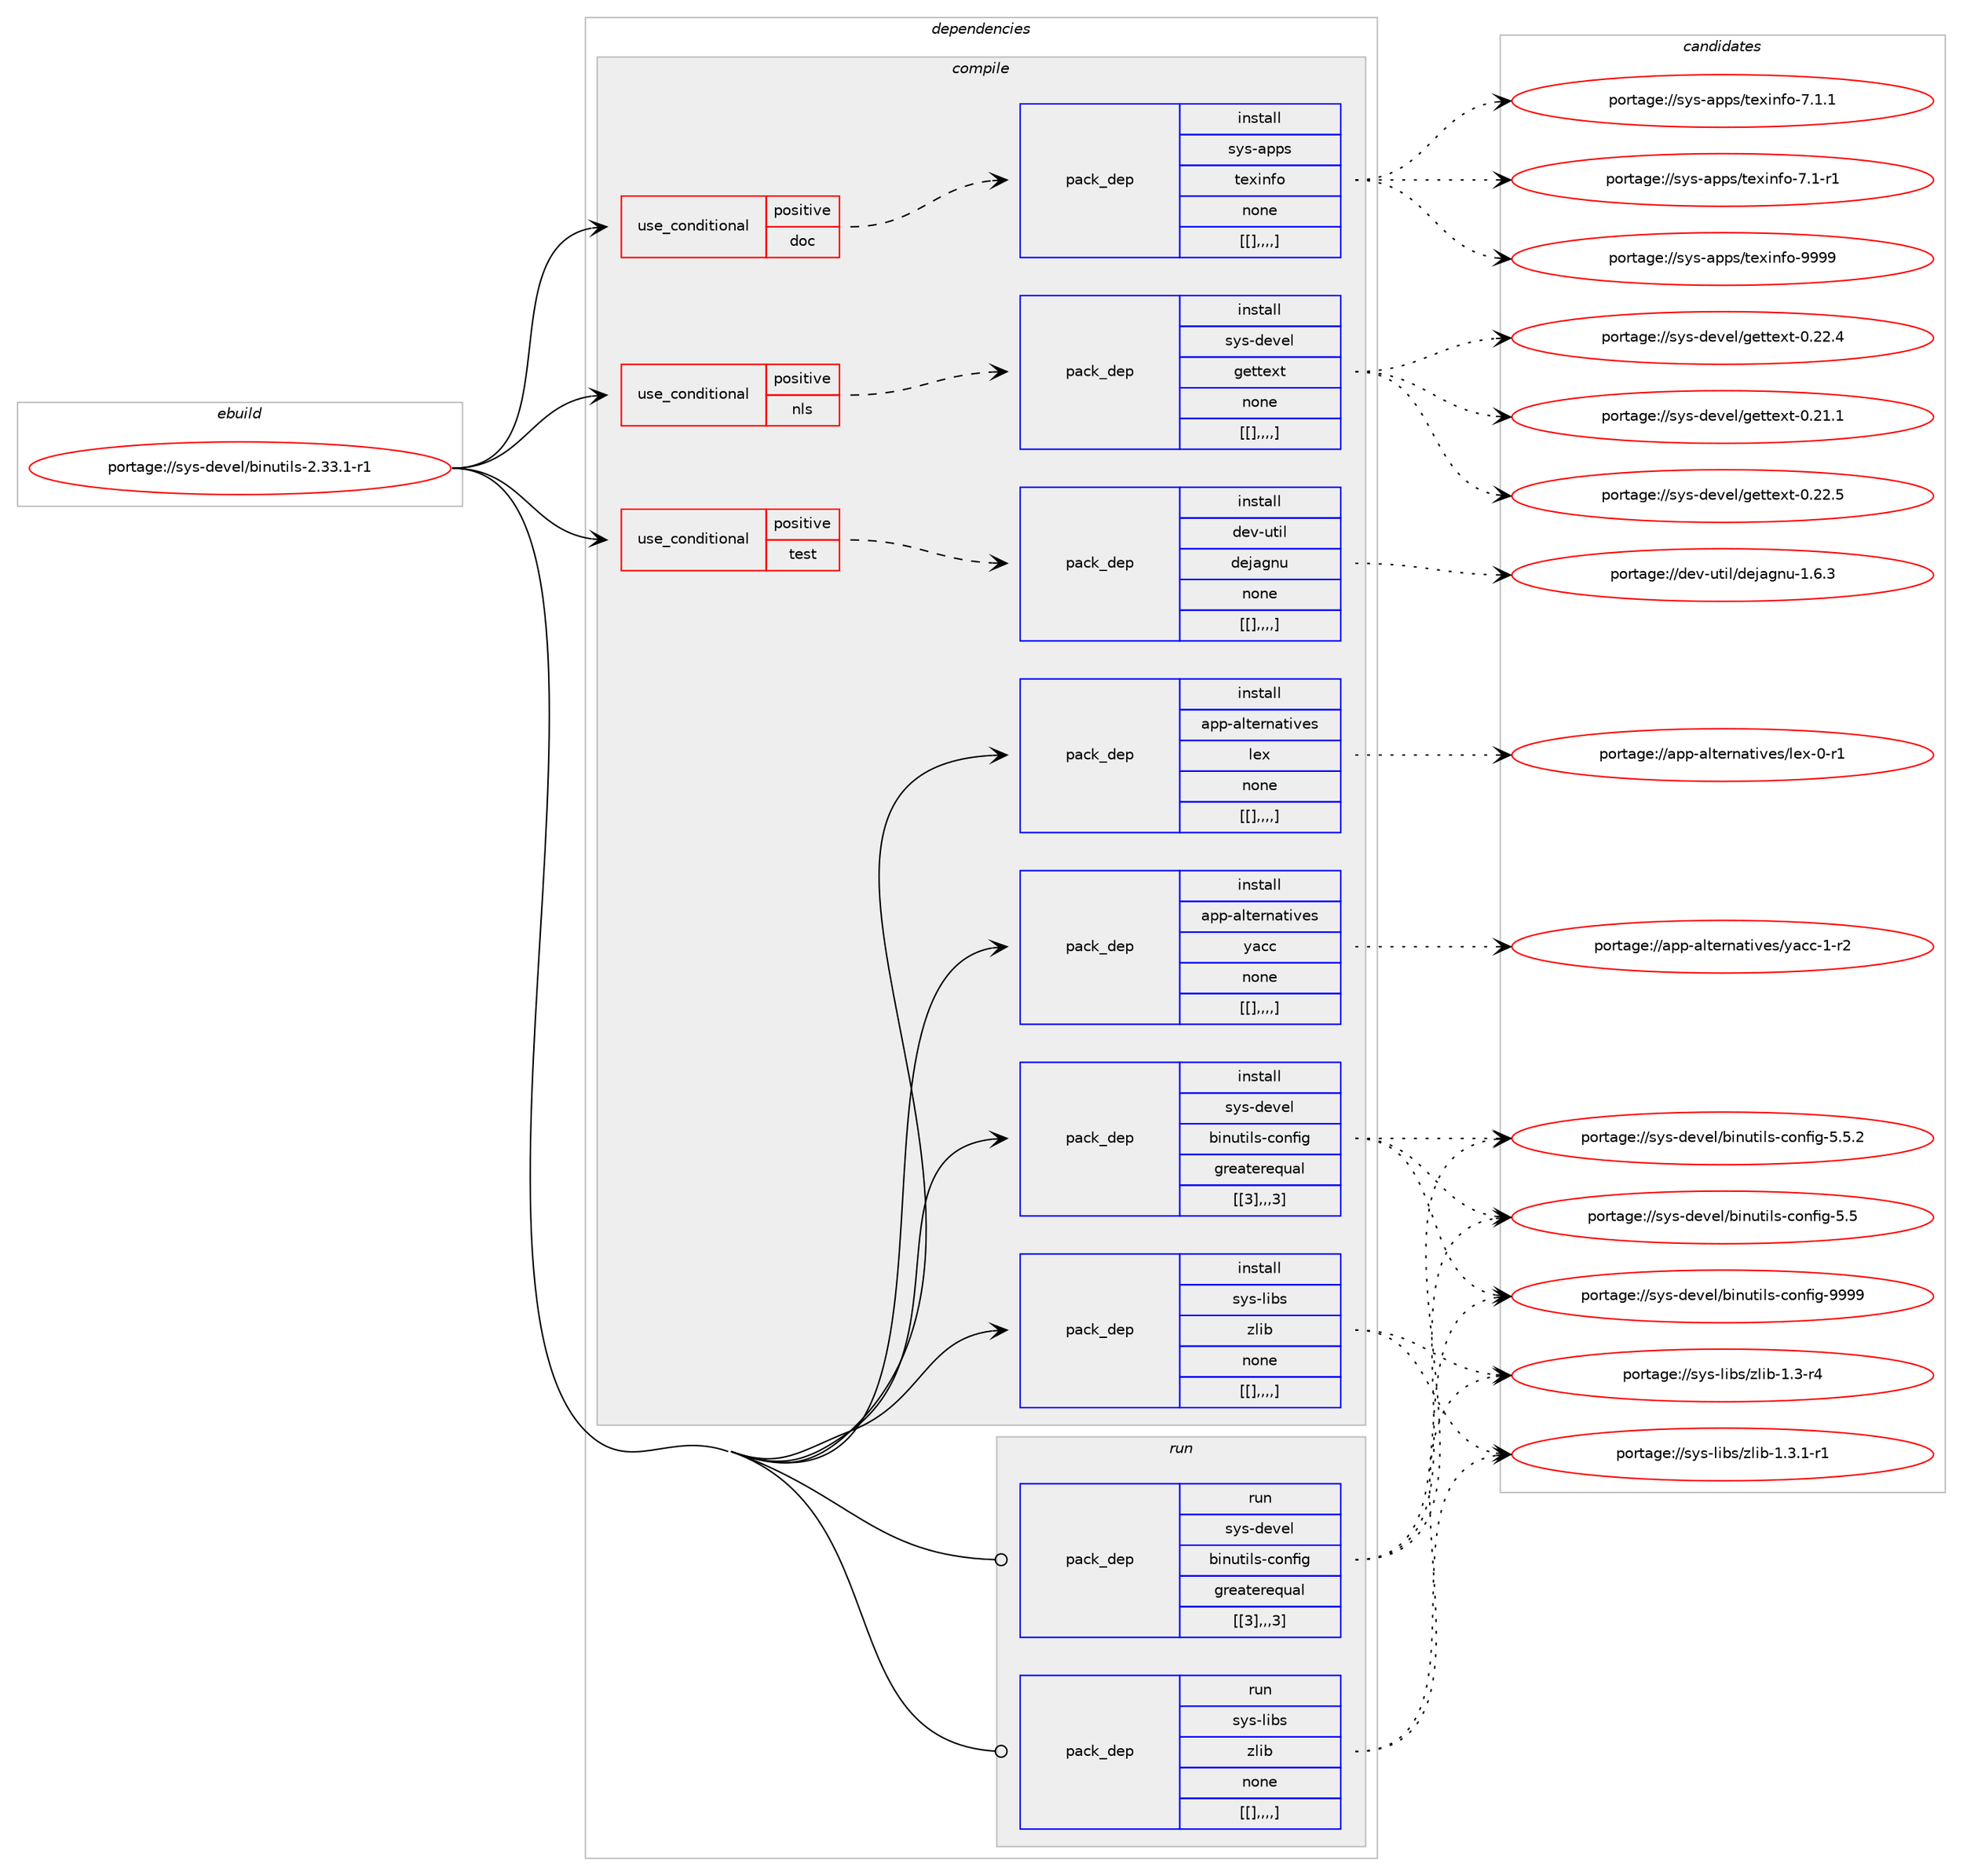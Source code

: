 digraph prolog {

# *************
# Graph options
# *************

newrank=true;
concentrate=true;
compound=true;
graph [rankdir=LR,fontname=Helvetica,fontsize=10,ranksep=1.5];#, ranksep=2.5, nodesep=0.2];
edge  [arrowhead=vee];
node  [fontname=Helvetica,fontsize=10];

# **********
# The ebuild
# **********

subgraph cluster_leftcol {
color=gray;
label=<<i>ebuild</i>>;
id [label="portage://sys-devel/binutils-2.33.1-r1", color=red, width=4, href="../sys-devel/binutils-2.33.1-r1.svg"];
}

# ****************
# The dependencies
# ****************

subgraph cluster_midcol {
color=gray;
label=<<i>dependencies</i>>;
subgraph cluster_compile {
fillcolor="#eeeeee";
style=filled;
label=<<i>compile</i>>;
subgraph cond3892 {
dependency10833 [label=<<TABLE BORDER="0" CELLBORDER="1" CELLSPACING="0" CELLPADDING="4"><TR><TD ROWSPAN="3" CELLPADDING="10">use_conditional</TD></TR><TR><TD>positive</TD></TR><TR><TD>doc</TD></TR></TABLE>>, shape=none, color=red];
subgraph pack6905 {
dependency10834 [label=<<TABLE BORDER="0" CELLBORDER="1" CELLSPACING="0" CELLPADDING="4" WIDTH="220"><TR><TD ROWSPAN="6" CELLPADDING="30">pack_dep</TD></TR><TR><TD WIDTH="110">install</TD></TR><TR><TD>sys-apps</TD></TR><TR><TD>texinfo</TD></TR><TR><TD>none</TD></TR><TR><TD>[[],,,,]</TD></TR></TABLE>>, shape=none, color=blue];
}
dependency10833:e -> dependency10834:w [weight=20,style="dashed",arrowhead="vee"];
}
id:e -> dependency10833:w [weight=20,style="solid",arrowhead="vee"];
subgraph cond3893 {
dependency10835 [label=<<TABLE BORDER="0" CELLBORDER="1" CELLSPACING="0" CELLPADDING="4"><TR><TD ROWSPAN="3" CELLPADDING="10">use_conditional</TD></TR><TR><TD>positive</TD></TR><TR><TD>nls</TD></TR></TABLE>>, shape=none, color=red];
subgraph pack6906 {
dependency10836 [label=<<TABLE BORDER="0" CELLBORDER="1" CELLSPACING="0" CELLPADDING="4" WIDTH="220"><TR><TD ROWSPAN="6" CELLPADDING="30">pack_dep</TD></TR><TR><TD WIDTH="110">install</TD></TR><TR><TD>sys-devel</TD></TR><TR><TD>gettext</TD></TR><TR><TD>none</TD></TR><TR><TD>[[],,,,]</TD></TR></TABLE>>, shape=none, color=blue];
}
dependency10835:e -> dependency10836:w [weight=20,style="dashed",arrowhead="vee"];
}
id:e -> dependency10835:w [weight=20,style="solid",arrowhead="vee"];
subgraph cond3894 {
dependency10837 [label=<<TABLE BORDER="0" CELLBORDER="1" CELLSPACING="0" CELLPADDING="4"><TR><TD ROWSPAN="3" CELLPADDING="10">use_conditional</TD></TR><TR><TD>positive</TD></TR><TR><TD>test</TD></TR></TABLE>>, shape=none, color=red];
subgraph pack6907 {
dependency10838 [label=<<TABLE BORDER="0" CELLBORDER="1" CELLSPACING="0" CELLPADDING="4" WIDTH="220"><TR><TD ROWSPAN="6" CELLPADDING="30">pack_dep</TD></TR><TR><TD WIDTH="110">install</TD></TR><TR><TD>dev-util</TD></TR><TR><TD>dejagnu</TD></TR><TR><TD>none</TD></TR><TR><TD>[[],,,,]</TD></TR></TABLE>>, shape=none, color=blue];
}
dependency10837:e -> dependency10838:w [weight=20,style="dashed",arrowhead="vee"];
}
id:e -> dependency10837:w [weight=20,style="solid",arrowhead="vee"];
subgraph pack6908 {
dependency10839 [label=<<TABLE BORDER="0" CELLBORDER="1" CELLSPACING="0" CELLPADDING="4" WIDTH="220"><TR><TD ROWSPAN="6" CELLPADDING="30">pack_dep</TD></TR><TR><TD WIDTH="110">install</TD></TR><TR><TD>app-alternatives</TD></TR><TR><TD>lex</TD></TR><TR><TD>none</TD></TR><TR><TD>[[],,,,]</TD></TR></TABLE>>, shape=none, color=blue];
}
id:e -> dependency10839:w [weight=20,style="solid",arrowhead="vee"];
subgraph pack6909 {
dependency10840 [label=<<TABLE BORDER="0" CELLBORDER="1" CELLSPACING="0" CELLPADDING="4" WIDTH="220"><TR><TD ROWSPAN="6" CELLPADDING="30">pack_dep</TD></TR><TR><TD WIDTH="110">install</TD></TR><TR><TD>app-alternatives</TD></TR><TR><TD>yacc</TD></TR><TR><TD>none</TD></TR><TR><TD>[[],,,,]</TD></TR></TABLE>>, shape=none, color=blue];
}
id:e -> dependency10840:w [weight=20,style="solid",arrowhead="vee"];
subgraph pack6910 {
dependency10841 [label=<<TABLE BORDER="0" CELLBORDER="1" CELLSPACING="0" CELLPADDING="4" WIDTH="220"><TR><TD ROWSPAN="6" CELLPADDING="30">pack_dep</TD></TR><TR><TD WIDTH="110">install</TD></TR><TR><TD>sys-devel</TD></TR><TR><TD>binutils-config</TD></TR><TR><TD>greaterequal</TD></TR><TR><TD>[[3],,,3]</TD></TR></TABLE>>, shape=none, color=blue];
}
id:e -> dependency10841:w [weight=20,style="solid",arrowhead="vee"];
subgraph pack6911 {
dependency10842 [label=<<TABLE BORDER="0" CELLBORDER="1" CELLSPACING="0" CELLPADDING="4" WIDTH="220"><TR><TD ROWSPAN="6" CELLPADDING="30">pack_dep</TD></TR><TR><TD WIDTH="110">install</TD></TR><TR><TD>sys-libs</TD></TR><TR><TD>zlib</TD></TR><TR><TD>none</TD></TR><TR><TD>[[],,,,]</TD></TR></TABLE>>, shape=none, color=blue];
}
id:e -> dependency10842:w [weight=20,style="solid",arrowhead="vee"];
}
subgraph cluster_compileandrun {
fillcolor="#eeeeee";
style=filled;
label=<<i>compile and run</i>>;
}
subgraph cluster_run {
fillcolor="#eeeeee";
style=filled;
label=<<i>run</i>>;
subgraph pack6912 {
dependency10843 [label=<<TABLE BORDER="0" CELLBORDER="1" CELLSPACING="0" CELLPADDING="4" WIDTH="220"><TR><TD ROWSPAN="6" CELLPADDING="30">pack_dep</TD></TR><TR><TD WIDTH="110">run</TD></TR><TR><TD>sys-devel</TD></TR><TR><TD>binutils-config</TD></TR><TR><TD>greaterequal</TD></TR><TR><TD>[[3],,,3]</TD></TR></TABLE>>, shape=none, color=blue];
}
id:e -> dependency10843:w [weight=20,style="solid",arrowhead="odot"];
subgraph pack6913 {
dependency10844 [label=<<TABLE BORDER="0" CELLBORDER="1" CELLSPACING="0" CELLPADDING="4" WIDTH="220"><TR><TD ROWSPAN="6" CELLPADDING="30">pack_dep</TD></TR><TR><TD WIDTH="110">run</TD></TR><TR><TD>sys-libs</TD></TR><TR><TD>zlib</TD></TR><TR><TD>none</TD></TR><TR><TD>[[],,,,]</TD></TR></TABLE>>, shape=none, color=blue];
}
id:e -> dependency10844:w [weight=20,style="solid",arrowhead="odot"];
}
}

# **************
# The candidates
# **************

subgraph cluster_choices {
rank=same;
color=gray;
label=<<i>candidates</i>>;

subgraph choice6905 {
color=black;
nodesep=1;
choice1151211154597112112115471161011201051101021114557575757 [label="portage://sys-apps/texinfo-9999", color=red, width=4,href="../sys-apps/texinfo-9999.svg"];
choice115121115459711211211547116101120105110102111455546494649 [label="portage://sys-apps/texinfo-7.1.1", color=red, width=4,href="../sys-apps/texinfo-7.1.1.svg"];
choice115121115459711211211547116101120105110102111455546494511449 [label="portage://sys-apps/texinfo-7.1-r1", color=red, width=4,href="../sys-apps/texinfo-7.1-r1.svg"];
dependency10834:e -> choice1151211154597112112115471161011201051101021114557575757:w [style=dotted,weight="100"];
dependency10834:e -> choice115121115459711211211547116101120105110102111455546494649:w [style=dotted,weight="100"];
dependency10834:e -> choice115121115459711211211547116101120105110102111455546494511449:w [style=dotted,weight="100"];
}
subgraph choice6906 {
color=black;
nodesep=1;
choice115121115451001011181011084710310111611610112011645484650504653 [label="portage://sys-devel/gettext-0.22.5", color=red, width=4,href="../sys-devel/gettext-0.22.5.svg"];
choice115121115451001011181011084710310111611610112011645484650504652 [label="portage://sys-devel/gettext-0.22.4", color=red, width=4,href="../sys-devel/gettext-0.22.4.svg"];
choice115121115451001011181011084710310111611610112011645484650494649 [label="portage://sys-devel/gettext-0.21.1", color=red, width=4,href="../sys-devel/gettext-0.21.1.svg"];
dependency10836:e -> choice115121115451001011181011084710310111611610112011645484650504653:w [style=dotted,weight="100"];
dependency10836:e -> choice115121115451001011181011084710310111611610112011645484650504652:w [style=dotted,weight="100"];
dependency10836:e -> choice115121115451001011181011084710310111611610112011645484650494649:w [style=dotted,weight="100"];
}
subgraph choice6907 {
color=black;
nodesep=1;
choice100101118451171161051084710010110697103110117454946544651 [label="portage://dev-util/dejagnu-1.6.3", color=red, width=4,href="../dev-util/dejagnu-1.6.3.svg"];
dependency10838:e -> choice100101118451171161051084710010110697103110117454946544651:w [style=dotted,weight="100"];
}
subgraph choice6908 {
color=black;
nodesep=1;
choice971121124597108116101114110971161051181011154710810112045484511449 [label="portage://app-alternatives/lex-0-r1", color=red, width=4,href="../app-alternatives/lex-0-r1.svg"];
dependency10839:e -> choice971121124597108116101114110971161051181011154710810112045484511449:w [style=dotted,weight="100"];
}
subgraph choice6909 {
color=black;
nodesep=1;
choice971121124597108116101114110971161051181011154712197999945494511450 [label="portage://app-alternatives/yacc-1-r2", color=red, width=4,href="../app-alternatives/yacc-1-r2.svg"];
dependency10840:e -> choice971121124597108116101114110971161051181011154712197999945494511450:w [style=dotted,weight="100"];
}
subgraph choice6910 {
color=black;
nodesep=1;
choice11512111545100101118101108479810511011711610510811545991111101021051034557575757 [label="portage://sys-devel/binutils-config-9999", color=red, width=4,href="../sys-devel/binutils-config-9999.svg"];
choice1151211154510010111810110847981051101171161051081154599111110102105103455346534650 [label="portage://sys-devel/binutils-config-5.5.2", color=red, width=4,href="../sys-devel/binutils-config-5.5.2.svg"];
choice115121115451001011181011084798105110117116105108115459911111010210510345534653 [label="portage://sys-devel/binutils-config-5.5", color=red, width=4,href="../sys-devel/binutils-config-5.5.svg"];
dependency10841:e -> choice11512111545100101118101108479810511011711610510811545991111101021051034557575757:w [style=dotted,weight="100"];
dependency10841:e -> choice1151211154510010111810110847981051101171161051081154599111110102105103455346534650:w [style=dotted,weight="100"];
dependency10841:e -> choice115121115451001011181011084798105110117116105108115459911111010210510345534653:w [style=dotted,weight="100"];
}
subgraph choice6911 {
color=black;
nodesep=1;
choice115121115451081059811547122108105984549465146494511449 [label="portage://sys-libs/zlib-1.3.1-r1", color=red, width=4,href="../sys-libs/zlib-1.3.1-r1.svg"];
choice11512111545108105981154712210810598454946514511452 [label="portage://sys-libs/zlib-1.3-r4", color=red, width=4,href="../sys-libs/zlib-1.3-r4.svg"];
dependency10842:e -> choice115121115451081059811547122108105984549465146494511449:w [style=dotted,weight="100"];
dependency10842:e -> choice11512111545108105981154712210810598454946514511452:w [style=dotted,weight="100"];
}
subgraph choice6912 {
color=black;
nodesep=1;
choice11512111545100101118101108479810511011711610510811545991111101021051034557575757 [label="portage://sys-devel/binutils-config-9999", color=red, width=4,href="../sys-devel/binutils-config-9999.svg"];
choice1151211154510010111810110847981051101171161051081154599111110102105103455346534650 [label="portage://sys-devel/binutils-config-5.5.2", color=red, width=4,href="../sys-devel/binutils-config-5.5.2.svg"];
choice115121115451001011181011084798105110117116105108115459911111010210510345534653 [label="portage://sys-devel/binutils-config-5.5", color=red, width=4,href="../sys-devel/binutils-config-5.5.svg"];
dependency10843:e -> choice11512111545100101118101108479810511011711610510811545991111101021051034557575757:w [style=dotted,weight="100"];
dependency10843:e -> choice1151211154510010111810110847981051101171161051081154599111110102105103455346534650:w [style=dotted,weight="100"];
dependency10843:e -> choice115121115451001011181011084798105110117116105108115459911111010210510345534653:w [style=dotted,weight="100"];
}
subgraph choice6913 {
color=black;
nodesep=1;
choice115121115451081059811547122108105984549465146494511449 [label="portage://sys-libs/zlib-1.3.1-r1", color=red, width=4,href="../sys-libs/zlib-1.3.1-r1.svg"];
choice11512111545108105981154712210810598454946514511452 [label="portage://sys-libs/zlib-1.3-r4", color=red, width=4,href="../sys-libs/zlib-1.3-r4.svg"];
dependency10844:e -> choice115121115451081059811547122108105984549465146494511449:w [style=dotted,weight="100"];
dependency10844:e -> choice11512111545108105981154712210810598454946514511452:w [style=dotted,weight="100"];
}
}

}
